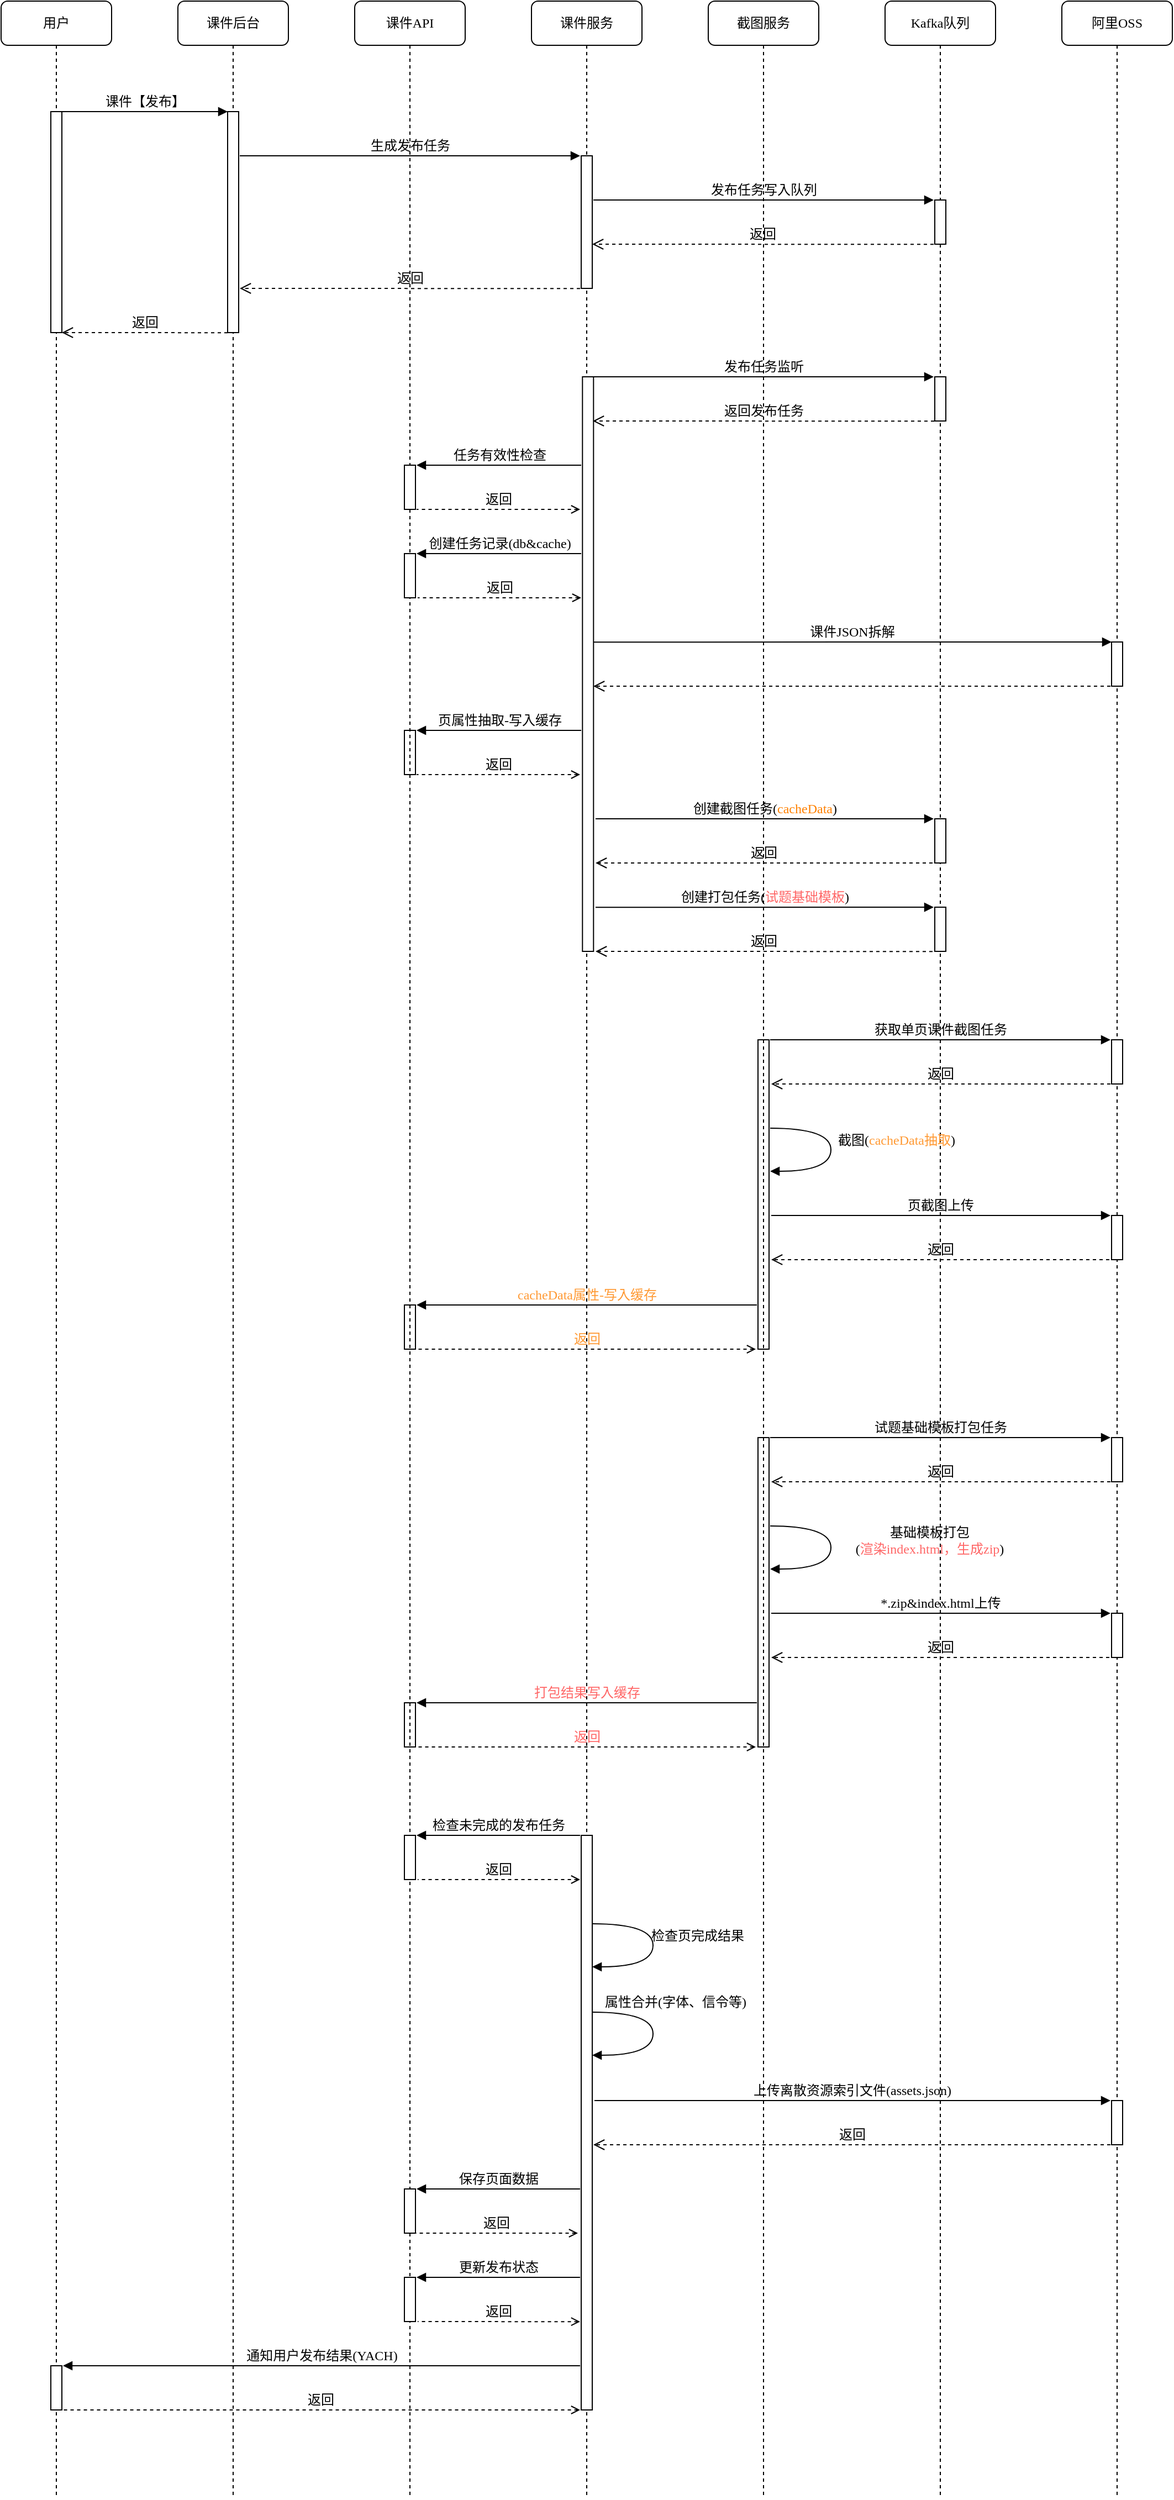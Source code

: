 <mxfile version="21.6.5" type="github">
  <diagram name="第 1 页" id="g4hASfduYWke274bOboM">
    <mxGraphModel dx="1105" dy="621" grid="1" gridSize="10" guides="1" tooltips="1" connect="1" arrows="1" fold="1" page="1" pageScale="1" pageWidth="827" pageHeight="1169" math="0" shadow="0">
      <root>
        <mxCell id="0" />
        <mxCell id="1" parent="0" />
        <mxCell id="hMmdUdfrd5lEpIEmNu8y-2" value="阿里OSS" style="shape=umlLifeline;perimeter=lifelinePerimeter;whiteSpace=wrap;html=1;container=1;collapsible=0;recursiveResize=0;outlineConnect=0;rounded=1;shadow=0;comic=0;labelBackgroundColor=none;strokeWidth=1;fontFamily=Verdana;fontSize=12;align=center;" vertex="1" parent="1">
          <mxGeometry x="1040" y="80" width="100" height="2260" as="geometry" />
        </mxCell>
        <mxCell id="hMmdUdfrd5lEpIEmNu8y-92" value="" style="html=1;points=[];perimeter=orthogonalPerimeter;rounded=0;shadow=0;comic=0;labelBackgroundColor=none;strokeWidth=1;fontFamily=Verdana;fontSize=12;align=center;" vertex="1" parent="hMmdUdfrd5lEpIEmNu8y-2">
          <mxGeometry x="45" y="1900" width="10" height="40" as="geometry" />
        </mxCell>
        <mxCell id="hMmdUdfrd5lEpIEmNu8y-4" value="Kafka队列" style="shape=umlLifeline;perimeter=lifelinePerimeter;whiteSpace=wrap;html=1;container=1;collapsible=0;recursiveResize=0;outlineConnect=0;rounded=1;shadow=0;comic=0;labelBackgroundColor=none;strokeWidth=1;fontFamily=Verdana;fontSize=12;align=center;" vertex="1" parent="1">
          <mxGeometry x="880" y="80" width="100" height="2260" as="geometry" />
        </mxCell>
        <mxCell id="hMmdUdfrd5lEpIEmNu8y-43" value="" style="html=1;points=[];perimeter=orthogonalPerimeter;rounded=0;shadow=0;comic=0;labelBackgroundColor=none;strokeWidth=1;fontFamily=Verdana;fontSize=12;align=center;" vertex="1" parent="hMmdUdfrd5lEpIEmNu8y-4">
          <mxGeometry x="45" y="180" width="10" height="40" as="geometry" />
        </mxCell>
        <mxCell id="hMmdUdfrd5lEpIEmNu8y-44" value="返回" style="html=1;verticalAlign=bottom;endArrow=open;dashed=1;endSize=8;labelBackgroundColor=none;fontFamily=Verdana;fontSize=12;edgeStyle=elbowEdgeStyle;elbow=vertical;" edge="1" parent="hMmdUdfrd5lEpIEmNu8y-4">
          <mxGeometry x="0.003" relative="1" as="geometry">
            <mxPoint x="-265" y="220" as="targetPoint" />
            <Array as="points" />
            <mxPoint x="44" y="220.13" as="sourcePoint" />
            <mxPoint as="offset" />
          </mxGeometry>
        </mxCell>
        <mxCell id="hMmdUdfrd5lEpIEmNu8y-46" value="" style="html=1;points=[];perimeter=orthogonalPerimeter;rounded=0;shadow=0;comic=0;labelBackgroundColor=none;strokeWidth=1;fontFamily=Verdana;fontSize=12;align=center;" vertex="1" parent="hMmdUdfrd5lEpIEmNu8y-4">
          <mxGeometry x="45" y="340" width="10" height="40" as="geometry" />
        </mxCell>
        <mxCell id="hMmdUdfrd5lEpIEmNu8y-19" value="" style="html=1;points=[];perimeter=orthogonalPerimeter;rounded=0;shadow=0;comic=0;labelBackgroundColor=none;strokeWidth=1;fontFamily=Verdana;fontSize=12;align=center;" vertex="1" parent="hMmdUdfrd5lEpIEmNu8y-4">
          <mxGeometry x="205" y="580" width="10" height="40" as="geometry" />
        </mxCell>
        <mxCell id="hMmdUdfrd5lEpIEmNu8y-59" value="" style="html=1;points=[];perimeter=orthogonalPerimeter;rounded=0;shadow=0;comic=0;labelBackgroundColor=none;strokeWidth=1;fontFamily=Verdana;fontSize=12;align=center;" vertex="1" parent="hMmdUdfrd5lEpIEmNu8y-4">
          <mxGeometry x="45" y="740" width="10" height="40" as="geometry" />
        </mxCell>
        <mxCell id="hMmdUdfrd5lEpIEmNu8y-63" value="" style="html=1;points=[];perimeter=orthogonalPerimeter;rounded=0;shadow=0;comic=0;labelBackgroundColor=none;strokeWidth=1;fontFamily=Verdana;fontSize=12;align=center;" vertex="1" parent="hMmdUdfrd5lEpIEmNu8y-4">
          <mxGeometry x="45" y="820" width="10" height="40" as="geometry" />
        </mxCell>
        <mxCell id="hMmdUdfrd5lEpIEmNu8y-56" value="" style="html=1;points=[];perimeter=orthogonalPerimeter;rounded=0;shadow=0;comic=0;labelBackgroundColor=none;strokeWidth=1;fontFamily=Verdana;fontSize=12;align=center;" vertex="1" parent="hMmdUdfrd5lEpIEmNu8y-4">
          <mxGeometry x="-435" y="660" width="10" height="40" as="geometry" />
        </mxCell>
        <mxCell id="hMmdUdfrd5lEpIEmNu8y-60" value="创建截图任务(&lt;font color=&quot;#ff8000&quot;&gt;cacheData&lt;/font&gt;)" style="html=1;verticalAlign=bottom;endArrow=block;labelBackgroundColor=none;fontFamily=Verdana;fontSize=12;edgeStyle=elbowEdgeStyle;elbow=vertical;" edge="1" parent="hMmdUdfrd5lEpIEmNu8y-4">
          <mxGeometry relative="1" as="geometry">
            <mxPoint x="-262" y="740" as="sourcePoint" />
            <mxPoint x="44" y="740" as="targetPoint" />
          </mxGeometry>
        </mxCell>
        <mxCell id="hMmdUdfrd5lEpIEmNu8y-61" value="返回" style="html=1;verticalAlign=bottom;endArrow=open;dashed=1;endSize=8;labelBackgroundColor=none;fontFamily=Verdana;fontSize=12;edgeStyle=elbowEdgeStyle;elbow=vertical;" edge="1" parent="hMmdUdfrd5lEpIEmNu8y-4">
          <mxGeometry x="0.003" relative="1" as="geometry">
            <mxPoint x="-262" y="780" as="targetPoint" />
            <Array as="points" />
            <mxPoint x="43" y="780" as="sourcePoint" />
            <mxPoint as="offset" />
          </mxGeometry>
        </mxCell>
        <mxCell id="hMmdUdfrd5lEpIEmNu8y-54" value="课件JSON拆解" style="html=1;verticalAlign=bottom;endArrow=block;labelBackgroundColor=none;fontFamily=Verdana;fontSize=12;edgeStyle=elbowEdgeStyle;elbow=vertical;" edge="1" parent="hMmdUdfrd5lEpIEmNu8y-4">
          <mxGeometry relative="1" as="geometry">
            <mxPoint x="-264" y="580.11" as="sourcePoint" />
            <mxPoint x="205" y="580" as="targetPoint" />
          </mxGeometry>
        </mxCell>
        <mxCell id="hMmdUdfrd5lEpIEmNu8y-55" value="" style="html=1;verticalAlign=bottom;endArrow=open;dashed=1;endSize=8;labelBackgroundColor=none;fontFamily=Verdana;fontSize=12;edgeStyle=elbowEdgeStyle;elbow=vertical;" edge="1" parent="hMmdUdfrd5lEpIEmNu8y-4">
          <mxGeometry x="0.003" relative="1" as="geometry">
            <mxPoint x="-264" y="620" as="targetPoint" />
            <Array as="points" />
            <mxPoint x="204" y="620" as="sourcePoint" />
            <mxPoint as="offset" />
          </mxGeometry>
        </mxCell>
        <mxCell id="hMmdUdfrd5lEpIEmNu8y-57" value="页属性抽取-写入缓存" style="html=1;verticalAlign=bottom;endArrow=none;labelBackgroundColor=none;fontFamily=Verdana;fontSize=12;edgeStyle=elbowEdgeStyle;elbow=vertical;entryX=-0.209;entryY=0;entryDx=0;entryDy=0;entryPerimeter=0;startArrow=block;startFill=1;endFill=0;" edge="1" parent="hMmdUdfrd5lEpIEmNu8y-4">
          <mxGeometry x="-0.002" relative="1" as="geometry">
            <mxPoint x="-424" y="660" as="sourcePoint" />
            <Array as="points">
              <mxPoint x="-367.5" y="660" />
              <mxPoint x="-357.5" y="720" />
              <mxPoint x="-317.5" y="730" />
              <mxPoint x="-337.5" y="690" />
              <mxPoint x="-417.5" y="580" />
            </Array>
            <mxPoint x="-275" y="660" as="targetPoint" />
            <mxPoint as="offset" />
          </mxGeometry>
        </mxCell>
        <mxCell id="hMmdUdfrd5lEpIEmNu8y-58" value="返回" style="html=1;verticalAlign=bottom;endArrow=none;dashed=1;endSize=8;labelBackgroundColor=none;fontFamily=Verdana;fontSize=12;edgeStyle=elbowEdgeStyle;elbow=vertical;startArrow=open;startFill=0;endFill=0;" edge="1" parent="hMmdUdfrd5lEpIEmNu8y-4">
          <mxGeometry x="0.003" relative="1" as="geometry">
            <mxPoint x="-424" y="700" as="targetPoint" />
            <Array as="points" />
            <mxPoint x="-276" y="700" as="sourcePoint" />
            <mxPoint as="offset" />
          </mxGeometry>
        </mxCell>
        <mxCell id="hMmdUdfrd5lEpIEmNu8y-64" value="创建打包任务(&lt;font color=&quot;#ff6666&quot;&gt;试题基础模板&lt;/font&gt;)" style="html=1;verticalAlign=bottom;endArrow=block;labelBackgroundColor=none;fontFamily=Verdana;fontSize=12;edgeStyle=elbowEdgeStyle;elbow=vertical;" edge="1" parent="hMmdUdfrd5lEpIEmNu8y-4">
          <mxGeometry relative="1" as="geometry">
            <mxPoint x="-262" y="820.11" as="sourcePoint" />
            <mxPoint x="44" y="820.11" as="targetPoint" />
          </mxGeometry>
        </mxCell>
        <mxCell id="hMmdUdfrd5lEpIEmNu8y-65" value="返回" style="html=1;verticalAlign=bottom;endArrow=open;dashed=1;endSize=8;labelBackgroundColor=none;fontFamily=Verdana;fontSize=12;edgeStyle=elbowEdgeStyle;elbow=vertical;" edge="1" parent="hMmdUdfrd5lEpIEmNu8y-4">
          <mxGeometry x="0.003" relative="1" as="geometry">
            <mxPoint x="-262" y="860.11" as="targetPoint" />
            <Array as="points" />
            <mxPoint x="43" y="860.11" as="sourcePoint" />
            <mxPoint as="offset" />
          </mxGeometry>
        </mxCell>
        <mxCell id="hMmdUdfrd5lEpIEmNu8y-3" value="" style="html=1;points=[];perimeter=orthogonalPerimeter;rounded=0;shadow=0;comic=0;labelBackgroundColor=none;strokeWidth=1;fontFamily=Verdana;fontSize=12;align=center;" vertex="1" parent="hMmdUdfrd5lEpIEmNu8y-4">
          <mxGeometry x="205" y="940" width="10" height="40" as="geometry" />
        </mxCell>
        <mxCell id="hMmdUdfrd5lEpIEmNu8y-6" value="" style="html=1;points=[];perimeter=orthogonalPerimeter;rounded=0;shadow=0;comic=0;labelBackgroundColor=none;strokeWidth=1;fontFamily=Verdana;fontSize=12;align=center;" vertex="1" parent="hMmdUdfrd5lEpIEmNu8y-4">
          <mxGeometry x="205" y="1099" width="10" height="40" as="geometry" />
        </mxCell>
        <mxCell id="hMmdUdfrd5lEpIEmNu8y-12" value="" style="html=1;points=[];perimeter=orthogonalPerimeter;rounded=0;shadow=0;comic=0;labelBackgroundColor=none;strokeWidth=1;fontFamily=Verdana;fontSize=12;align=center;" vertex="1" parent="hMmdUdfrd5lEpIEmNu8y-4">
          <mxGeometry x="-435" y="1180" width="10" height="40" as="geometry" />
        </mxCell>
        <mxCell id="hMmdUdfrd5lEpIEmNu8y-26" value="" style="html=1;points=[];perimeter=orthogonalPerimeter;rounded=0;shadow=0;comic=0;labelBackgroundColor=none;strokeWidth=1;fontFamily=Verdana;fontSize=12;align=center;" vertex="1" parent="hMmdUdfrd5lEpIEmNu8y-4">
          <mxGeometry x="-115" y="940" width="10" height="280" as="geometry" />
        </mxCell>
        <mxCell id="hMmdUdfrd5lEpIEmNu8y-32" value="获取单页课件截图任务" style="html=1;verticalAlign=bottom;endArrow=block;labelBackgroundColor=none;fontFamily=Verdana;fontSize=12;edgeStyle=elbowEdgeStyle;elbow=vertical;" edge="1" parent="hMmdUdfrd5lEpIEmNu8y-4">
          <mxGeometry x="-0.002" relative="1" as="geometry">
            <mxPoint x="-104" y="940" as="sourcePoint" />
            <Array as="points">
              <mxPoint x="-49" y="940" />
              <mxPoint x="-39" y="1000" />
              <mxPoint x="1" y="1010" />
              <mxPoint x="-19" y="970" />
              <mxPoint x="-99" y="860" />
            </Array>
            <mxPoint x="204" y="940" as="targetPoint" />
            <mxPoint as="offset" />
          </mxGeometry>
        </mxCell>
        <mxCell id="hMmdUdfrd5lEpIEmNu8y-33" value="返回" style="html=1;verticalAlign=bottom;endArrow=open;dashed=1;endSize=8;labelBackgroundColor=none;fontFamily=Verdana;fontSize=12;edgeStyle=elbowEdgeStyle;elbow=vertical;" edge="1" parent="hMmdUdfrd5lEpIEmNu8y-4">
          <mxGeometry x="0.003" relative="1" as="geometry">
            <mxPoint x="-103" y="980" as="targetPoint" />
            <Array as="points" />
            <mxPoint x="204" y="980" as="sourcePoint" />
            <mxPoint as="offset" />
          </mxGeometry>
        </mxCell>
        <mxCell id="hMmdUdfrd5lEpIEmNu8y-34" value="截图(&lt;font color=&quot;#ff9933&quot;&gt;cacheData抽取&lt;/font&gt;)" style="html=1;verticalAlign=bottom;endArrow=block;labelBackgroundColor=none;fontFamily=Verdana;fontSize=12;elbow=vertical;edgeStyle=orthogonalEdgeStyle;curved=1;exitX=1.038;exitY=0.345;exitPerimeter=0;entryX=1.027;entryY=0.831;entryDx=0;entryDy=0;entryPerimeter=0;" edge="1" parent="hMmdUdfrd5lEpIEmNu8y-4">
          <mxGeometry x="0.007" y="59" relative="1" as="geometry">
            <mxPoint x="-104" y="1020" as="sourcePoint" />
            <mxPoint x="-104" y="1059" as="targetPoint" />
            <Array as="points">
              <mxPoint x="-49" y="1020" />
              <mxPoint x="-49" y="1059" />
            </Array>
            <mxPoint as="offset" />
          </mxGeometry>
        </mxCell>
        <mxCell id="hMmdUdfrd5lEpIEmNu8y-35" value="页截图上传" style="html=1;verticalAlign=bottom;endArrow=block;labelBackgroundColor=none;fontFamily=Verdana;fontSize=12;edgeStyle=elbowEdgeStyle;elbow=vertical;" edge="1" parent="hMmdUdfrd5lEpIEmNu8y-4">
          <mxGeometry x="-0.002" relative="1" as="geometry">
            <mxPoint x="-103" y="1099" as="sourcePoint" />
            <Array as="points">
              <mxPoint x="-49.5" y="1099" />
              <mxPoint x="-39.5" y="1159" />
              <mxPoint x="0.5" y="1169" />
              <mxPoint x="-19.5" y="1129" />
              <mxPoint x="-99.5" y="1019" />
            </Array>
            <mxPoint x="204" y="1099" as="targetPoint" />
            <mxPoint as="offset" />
          </mxGeometry>
        </mxCell>
        <mxCell id="hMmdUdfrd5lEpIEmNu8y-36" value="返回" style="html=1;verticalAlign=bottom;endArrow=open;dashed=1;endSize=8;labelBackgroundColor=none;fontFamily=Verdana;fontSize=12;edgeStyle=elbowEdgeStyle;elbow=vertical;" edge="1" parent="hMmdUdfrd5lEpIEmNu8y-4">
          <mxGeometry x="0.003" relative="1" as="geometry">
            <mxPoint x="-103" y="1139" as="targetPoint" />
            <Array as="points" />
            <mxPoint x="203" y="1139" as="sourcePoint" />
            <mxPoint as="offset" />
          </mxGeometry>
        </mxCell>
        <mxCell id="hMmdUdfrd5lEpIEmNu8y-66" value="&lt;font color=&quot;#ff9933&quot;&gt;cacheData属性-写入缓存&lt;/font&gt;" style="html=1;verticalAlign=bottom;endArrow=none;labelBackgroundColor=none;fontFamily=Verdana;fontSize=12;edgeStyle=elbowEdgeStyle;elbow=vertical;entryX=-0.209;entryY=0;entryDx=0;entryDy=0;entryPerimeter=0;startArrow=block;startFill=1;endFill=0;" edge="1" parent="hMmdUdfrd5lEpIEmNu8y-4">
          <mxGeometry x="-0.002" relative="1" as="geometry">
            <mxPoint x="-424" y="1180" as="sourcePoint" />
            <Array as="points">
              <mxPoint x="-213.5" y="1180" />
              <mxPoint x="-203.5" y="1240" />
              <mxPoint x="-163.5" y="1250" />
              <mxPoint x="-183.5" y="1210" />
              <mxPoint x="-263.5" y="1100" />
            </Array>
            <mxPoint x="-116" y="1180" as="targetPoint" />
            <mxPoint as="offset" />
          </mxGeometry>
        </mxCell>
        <mxCell id="hMmdUdfrd5lEpIEmNu8y-67" value="&lt;font color=&quot;#ff9933&quot;&gt;返回&lt;/font&gt;" style="html=1;verticalAlign=bottom;endArrow=none;dashed=1;endSize=8;labelBackgroundColor=none;fontFamily=Verdana;fontSize=12;edgeStyle=elbowEdgeStyle;elbow=vertical;startArrow=open;startFill=0;endFill=0;" edge="1" parent="hMmdUdfrd5lEpIEmNu8y-4">
          <mxGeometry x="0.003" relative="1" as="geometry">
            <mxPoint x="-423" y="1220" as="targetPoint" />
            <Array as="points" />
            <mxPoint x="-117" y="1220" as="sourcePoint" />
            <mxPoint as="offset" />
          </mxGeometry>
        </mxCell>
        <mxCell id="hMmdUdfrd5lEpIEmNu8y-68" value="" style="html=1;points=[];perimeter=orthogonalPerimeter;rounded=0;shadow=0;comic=0;labelBackgroundColor=none;strokeWidth=1;fontFamily=Verdana;fontSize=12;align=center;" vertex="1" parent="hMmdUdfrd5lEpIEmNu8y-4">
          <mxGeometry x="205" y="1300" width="10" height="40" as="geometry" />
        </mxCell>
        <mxCell id="hMmdUdfrd5lEpIEmNu8y-69" value="" style="html=1;points=[];perimeter=orthogonalPerimeter;rounded=0;shadow=0;comic=0;labelBackgroundColor=none;strokeWidth=1;fontFamily=Verdana;fontSize=12;align=center;" vertex="1" parent="hMmdUdfrd5lEpIEmNu8y-4">
          <mxGeometry x="205" y="1459" width="10" height="40" as="geometry" />
        </mxCell>
        <mxCell id="hMmdUdfrd5lEpIEmNu8y-72" value="试题基础模板打包任务" style="html=1;verticalAlign=bottom;endArrow=block;labelBackgroundColor=none;fontFamily=Verdana;fontSize=12;edgeStyle=elbowEdgeStyle;elbow=vertical;" edge="1" parent="hMmdUdfrd5lEpIEmNu8y-4">
          <mxGeometry x="-0.002" relative="1" as="geometry">
            <mxPoint x="-104" y="1300" as="sourcePoint" />
            <Array as="points">
              <mxPoint x="-49" y="1300" />
              <mxPoint x="-39" y="1360" />
              <mxPoint x="1" y="1370" />
              <mxPoint x="-19" y="1330" />
              <mxPoint x="-99" y="1220" />
            </Array>
            <mxPoint x="204" y="1300" as="targetPoint" />
            <mxPoint as="offset" />
          </mxGeometry>
        </mxCell>
        <mxCell id="hMmdUdfrd5lEpIEmNu8y-73" value="返回" style="html=1;verticalAlign=bottom;endArrow=open;dashed=1;endSize=8;labelBackgroundColor=none;fontFamily=Verdana;fontSize=12;edgeStyle=elbowEdgeStyle;elbow=vertical;" edge="1" parent="hMmdUdfrd5lEpIEmNu8y-4">
          <mxGeometry x="0.003" relative="1" as="geometry">
            <mxPoint x="-103" y="1340" as="targetPoint" />
            <Array as="points" />
            <mxPoint x="204" y="1340" as="sourcePoint" />
            <mxPoint as="offset" />
          </mxGeometry>
        </mxCell>
        <mxCell id="hMmdUdfrd5lEpIEmNu8y-74" value="基础模板打包&lt;br&gt;(&lt;font color=&quot;#ff6666&quot;&gt;渲染index.html，生成zip&lt;/font&gt;)" style="html=1;verticalAlign=bottom;endArrow=block;labelBackgroundColor=none;fontFamily=Verdana;fontSize=12;elbow=vertical;edgeStyle=orthogonalEdgeStyle;curved=1;exitX=1.038;exitY=0.345;exitPerimeter=0;entryX=1.027;entryY=0.831;entryDx=0;entryDy=0;entryPerimeter=0;" edge="1" parent="hMmdUdfrd5lEpIEmNu8y-4">
          <mxGeometry x="0.141" y="89" relative="1" as="geometry">
            <mxPoint x="-104" y="1380" as="sourcePoint" />
            <mxPoint x="-104" y="1419" as="targetPoint" />
            <Array as="points">
              <mxPoint x="-49" y="1380" />
              <mxPoint x="-49" y="1419" />
            </Array>
            <mxPoint as="offset" />
          </mxGeometry>
        </mxCell>
        <mxCell id="hMmdUdfrd5lEpIEmNu8y-75" value="*.zip&amp;amp;index.html上传" style="html=1;verticalAlign=bottom;endArrow=block;labelBackgroundColor=none;fontFamily=Verdana;fontSize=12;edgeStyle=elbowEdgeStyle;elbow=vertical;" edge="1" parent="hMmdUdfrd5lEpIEmNu8y-4">
          <mxGeometry x="-0.002" relative="1" as="geometry">
            <mxPoint x="-103" y="1459" as="sourcePoint" />
            <Array as="points">
              <mxPoint x="-49.5" y="1459" />
              <mxPoint x="-39.5" y="1519" />
              <mxPoint x="0.5" y="1529" />
              <mxPoint x="-19.5" y="1489" />
              <mxPoint x="-99.5" y="1379" />
            </Array>
            <mxPoint x="204" y="1459" as="targetPoint" />
            <mxPoint as="offset" />
          </mxGeometry>
        </mxCell>
        <mxCell id="hMmdUdfrd5lEpIEmNu8y-76" value="返回" style="html=1;verticalAlign=bottom;endArrow=open;dashed=1;endSize=8;labelBackgroundColor=none;fontFamily=Verdana;fontSize=12;edgeStyle=elbowEdgeStyle;elbow=vertical;" edge="1" parent="hMmdUdfrd5lEpIEmNu8y-4">
          <mxGeometry x="0.003" relative="1" as="geometry">
            <mxPoint x="-103" y="1499" as="targetPoint" />
            <Array as="points" />
            <mxPoint x="203" y="1499" as="sourcePoint" />
            <mxPoint as="offset" />
          </mxGeometry>
        </mxCell>
        <mxCell id="hMmdUdfrd5lEpIEmNu8y-77" value="&lt;font color=&quot;#ff6666&quot;&gt;打包结果写入缓存&lt;/font&gt;" style="html=1;verticalAlign=bottom;endArrow=none;labelBackgroundColor=none;fontFamily=Verdana;fontSize=12;edgeStyle=elbowEdgeStyle;elbow=vertical;entryX=-0.209;entryY=0;entryDx=0;entryDy=0;entryPerimeter=0;startArrow=block;startFill=1;endFill=0;" edge="1" parent="hMmdUdfrd5lEpIEmNu8y-4">
          <mxGeometry x="-0.001" relative="1" as="geometry">
            <mxPoint x="-424" y="1540" as="sourcePoint" />
            <Array as="points">
              <mxPoint x="-213.5" y="1540" />
              <mxPoint x="-203.5" y="1600" />
              <mxPoint x="-163.5" y="1610" />
              <mxPoint x="-183.5" y="1570" />
              <mxPoint x="-263.5" y="1460" />
            </Array>
            <mxPoint x="-116" y="1540" as="targetPoint" />
            <mxPoint as="offset" />
          </mxGeometry>
        </mxCell>
        <mxCell id="hMmdUdfrd5lEpIEmNu8y-78" value="&lt;font color=&quot;#ff6666&quot;&gt;返回&lt;/font&gt;" style="html=1;verticalAlign=bottom;endArrow=none;dashed=1;endSize=8;labelBackgroundColor=none;fontFamily=Verdana;fontSize=12;edgeStyle=elbowEdgeStyle;elbow=vertical;startArrow=open;startFill=0;endFill=0;" edge="1" parent="hMmdUdfrd5lEpIEmNu8y-4">
          <mxGeometry x="0.003" relative="1" as="geometry">
            <mxPoint x="-423" y="1580" as="targetPoint" />
            <Array as="points" />
            <mxPoint x="-117" y="1580" as="sourcePoint" />
            <mxPoint as="offset" />
          </mxGeometry>
        </mxCell>
        <mxCell id="hMmdUdfrd5lEpIEmNu8y-70" value="" style="html=1;points=[];perimeter=orthogonalPerimeter;rounded=0;shadow=0;comic=0;labelBackgroundColor=none;strokeWidth=1;fontFamily=Verdana;fontSize=12;align=center;" vertex="1" parent="hMmdUdfrd5lEpIEmNu8y-4">
          <mxGeometry x="-435" y="1540" width="10" height="40" as="geometry" />
        </mxCell>
        <mxCell id="hMmdUdfrd5lEpIEmNu8y-71" value="" style="html=1;points=[];perimeter=orthogonalPerimeter;rounded=0;shadow=0;comic=0;labelBackgroundColor=none;strokeWidth=1;fontFamily=Verdana;fontSize=12;align=center;" vertex="1" parent="hMmdUdfrd5lEpIEmNu8y-4">
          <mxGeometry x="-115" y="1300" width="10" height="280" as="geometry" />
        </mxCell>
        <mxCell id="hMmdUdfrd5lEpIEmNu8y-7" value="课件后台" style="shape=umlLifeline;perimeter=lifelinePerimeter;whiteSpace=wrap;html=1;container=1;collapsible=0;recursiveResize=0;outlineConnect=0;rounded=1;shadow=0;comic=0;labelBackgroundColor=none;strokeWidth=1;fontFamily=Verdana;fontSize=12;align=center;" vertex="1" parent="1">
          <mxGeometry x="240" y="80" width="100" height="2260" as="geometry" />
        </mxCell>
        <mxCell id="hMmdUdfrd5lEpIEmNu8y-8" value="" style="html=1;points=[];perimeter=orthogonalPerimeter;rounded=0;shadow=0;comic=0;labelBackgroundColor=none;strokeWidth=1;fontFamily=Verdana;fontSize=12;align=center;" vertex="1" parent="hMmdUdfrd5lEpIEmNu8y-7">
          <mxGeometry x="45" y="100" width="10" height="200" as="geometry" />
        </mxCell>
        <mxCell id="hMmdUdfrd5lEpIEmNu8y-9" value="返回" style="html=1;verticalAlign=bottom;endArrow=open;dashed=1;endSize=8;labelBackgroundColor=none;fontFamily=Verdana;fontSize=12;edgeStyle=elbowEdgeStyle;elbow=vertical;" edge="1" parent="hMmdUdfrd5lEpIEmNu8y-7">
          <mxGeometry relative="1" as="geometry">
            <mxPoint x="-105" y="300.09" as="targetPoint" />
            <Array as="points" />
            <mxPoint x="45" y="300.09" as="sourcePoint" />
            <mxPoint as="offset" />
          </mxGeometry>
        </mxCell>
        <mxCell id="hMmdUdfrd5lEpIEmNu8y-101" value="通知用户发布结果(YACH)" style="html=1;verticalAlign=bottom;endArrow=none;labelBackgroundColor=none;fontFamily=Verdana;fontSize=12;edgeStyle=elbowEdgeStyle;elbow=vertical;startArrow=block;startFill=1;endFill=0;" edge="1" parent="hMmdUdfrd5lEpIEmNu8y-7">
          <mxGeometry x="-0.001" relative="1" as="geometry">
            <mxPoint x="-104" y="2140" as="sourcePoint" />
            <Array as="points">
              <mxPoint x="10" y="2140" />
              <mxPoint x="156.5" y="2210" />
              <mxPoint x="136.5" y="2170" />
              <mxPoint x="56.5" y="2060" />
            </Array>
            <mxPoint x="364" y="2140" as="targetPoint" />
            <mxPoint as="offset" />
          </mxGeometry>
        </mxCell>
        <mxCell id="hMmdUdfrd5lEpIEmNu8y-10" value="课件API" style="shape=umlLifeline;perimeter=lifelinePerimeter;whiteSpace=wrap;html=1;container=1;collapsible=0;recursiveResize=0;outlineConnect=0;rounded=1;shadow=0;comic=0;labelBackgroundColor=none;strokeWidth=1;fontFamily=Verdana;fontSize=12;align=center;" vertex="1" parent="1">
          <mxGeometry x="400" y="80" width="100" height="2260" as="geometry" />
        </mxCell>
        <mxCell id="hMmdUdfrd5lEpIEmNu8y-11" value="" style="html=1;points=[];perimeter=orthogonalPerimeter;rounded=0;shadow=0;comic=0;labelBackgroundColor=none;strokeWidth=1;fontFamily=Verdana;fontSize=12;align=center;" vertex="1" parent="hMmdUdfrd5lEpIEmNu8y-10">
          <mxGeometry x="45" y="420" width="10" height="40" as="geometry" />
        </mxCell>
        <mxCell id="hMmdUdfrd5lEpIEmNu8y-40" value="生成发布任务" style="html=1;verticalAlign=bottom;endArrow=block;labelBackgroundColor=none;fontFamily=Verdana;fontSize=12;edgeStyle=elbowEdgeStyle;elbow=vertical;" edge="1" parent="hMmdUdfrd5lEpIEmNu8y-10">
          <mxGeometry relative="1" as="geometry">
            <mxPoint x="-104" y="140" as="sourcePoint" />
            <mxPoint x="204" y="140" as="targetPoint" />
          </mxGeometry>
        </mxCell>
        <mxCell id="hMmdUdfrd5lEpIEmNu8y-79" value="" style="html=1;points=[];perimeter=orthogonalPerimeter;rounded=0;shadow=0;comic=0;labelBackgroundColor=none;strokeWidth=1;fontFamily=Verdana;fontSize=12;align=center;" vertex="1" parent="hMmdUdfrd5lEpIEmNu8y-10">
          <mxGeometry x="45" y="500" width="10" height="40" as="geometry" />
        </mxCell>
        <mxCell id="hMmdUdfrd5lEpIEmNu8y-83" value="" style="html=1;points=[];perimeter=orthogonalPerimeter;rounded=0;shadow=0;comic=0;labelBackgroundColor=none;strokeWidth=1;fontFamily=Verdana;fontSize=12;align=center;" vertex="1" parent="hMmdUdfrd5lEpIEmNu8y-10">
          <mxGeometry x="45" y="1660" width="10" height="40" as="geometry" />
        </mxCell>
        <mxCell id="hMmdUdfrd5lEpIEmNu8y-93" value="" style="html=1;points=[];perimeter=orthogonalPerimeter;rounded=0;shadow=0;comic=0;labelBackgroundColor=none;strokeWidth=1;fontFamily=Verdana;fontSize=12;align=center;" vertex="1" parent="hMmdUdfrd5lEpIEmNu8y-10">
          <mxGeometry x="45" y="1980" width="10" height="40" as="geometry" />
        </mxCell>
        <mxCell id="hMmdUdfrd5lEpIEmNu8y-96" value="" style="html=1;points=[];perimeter=orthogonalPerimeter;rounded=0;shadow=0;comic=0;labelBackgroundColor=none;strokeWidth=1;fontFamily=Verdana;fontSize=12;align=center;" vertex="1" parent="hMmdUdfrd5lEpIEmNu8y-10">
          <mxGeometry x="45" y="2060" width="10" height="40" as="geometry" />
        </mxCell>
        <mxCell id="hMmdUdfrd5lEpIEmNu8y-13" value="课件服务" style="shape=umlLifeline;perimeter=lifelinePerimeter;whiteSpace=wrap;html=1;container=1;collapsible=0;recursiveResize=0;outlineConnect=0;rounded=1;shadow=0;comic=0;labelBackgroundColor=none;strokeWidth=1;fontFamily=Verdana;fontSize=12;align=center;" vertex="1" parent="1">
          <mxGeometry x="560" y="80" width="100" height="2260" as="geometry" />
        </mxCell>
        <mxCell id="hMmdUdfrd5lEpIEmNu8y-16" value="" style="html=1;points=[];perimeter=orthogonalPerimeter;rounded=0;shadow=0;comic=0;labelBackgroundColor=none;strokeWidth=1;fontFamily=Verdana;fontSize=12;align=center;" vertex="1" parent="hMmdUdfrd5lEpIEmNu8y-13">
          <mxGeometry x="46.15" y="340" width="10" height="520" as="geometry" />
        </mxCell>
        <mxCell id="hMmdUdfrd5lEpIEmNu8y-41" value="" style="html=1;points=[];perimeter=orthogonalPerimeter;rounded=0;shadow=0;comic=0;labelBackgroundColor=none;strokeWidth=1;fontFamily=Verdana;fontSize=12;align=center;" vertex="1" parent="hMmdUdfrd5lEpIEmNu8y-13">
          <mxGeometry x="45" y="140" width="10" height="120" as="geometry" />
        </mxCell>
        <mxCell id="hMmdUdfrd5lEpIEmNu8y-45" value="返回" style="html=1;verticalAlign=bottom;endArrow=open;dashed=1;endSize=8;labelBackgroundColor=none;fontFamily=Verdana;fontSize=12;edgeStyle=elbowEdgeStyle;elbow=vertical;" edge="1" parent="hMmdUdfrd5lEpIEmNu8y-13">
          <mxGeometry x="0.003" relative="1" as="geometry">
            <mxPoint x="-264" y="260" as="targetPoint" />
            <Array as="points" />
            <mxPoint x="44" y="260.13" as="sourcePoint" />
            <mxPoint as="offset" />
          </mxGeometry>
        </mxCell>
        <mxCell id="hMmdUdfrd5lEpIEmNu8y-52" value="任务有效性检查" style="html=1;verticalAlign=bottom;endArrow=none;labelBackgroundColor=none;fontFamily=Verdana;fontSize=12;edgeStyle=elbowEdgeStyle;elbow=vertical;entryX=-0.209;entryY=0;entryDx=0;entryDy=0;entryPerimeter=0;startArrow=block;startFill=1;endFill=0;" edge="1" parent="hMmdUdfrd5lEpIEmNu8y-13">
          <mxGeometry x="-0.002" relative="1" as="geometry">
            <mxPoint x="-104" y="420" as="sourcePoint" />
            <Array as="points">
              <mxPoint x="-47.5" y="420" />
              <mxPoint x="-37.5" y="480" />
              <mxPoint x="2.5" y="490" />
              <mxPoint x="-17.5" y="450" />
              <mxPoint x="-97.5" y="340" />
            </Array>
            <mxPoint x="45" y="420" as="targetPoint" />
            <mxPoint as="offset" />
          </mxGeometry>
        </mxCell>
        <mxCell id="hMmdUdfrd5lEpIEmNu8y-53" value="返回" style="html=1;verticalAlign=bottom;endArrow=none;dashed=1;endSize=8;labelBackgroundColor=none;fontFamily=Verdana;fontSize=12;edgeStyle=elbowEdgeStyle;elbow=vertical;startArrow=open;startFill=0;endFill=0;" edge="1" parent="hMmdUdfrd5lEpIEmNu8y-13">
          <mxGeometry x="0.003" relative="1" as="geometry">
            <mxPoint x="-104" y="460" as="targetPoint" />
            <Array as="points" />
            <mxPoint x="44" y="460" as="sourcePoint" />
            <mxPoint as="offset" />
          </mxGeometry>
        </mxCell>
        <mxCell id="hMmdUdfrd5lEpIEmNu8y-80" value="创建任务记录(db&amp;amp;cache)" style="html=1;verticalAlign=bottom;endArrow=none;labelBackgroundColor=none;fontFamily=Verdana;fontSize=12;edgeStyle=elbowEdgeStyle;elbow=vertical;entryX=-0.209;entryY=0;entryDx=0;entryDy=0;entryPerimeter=0;startArrow=block;startFill=1;endFill=0;" edge="1" parent="hMmdUdfrd5lEpIEmNu8y-13">
          <mxGeometry x="-0.002" relative="1" as="geometry">
            <mxPoint x="-104" y="500" as="sourcePoint" />
            <Array as="points">
              <mxPoint x="-47.5" y="500" />
              <mxPoint x="-37.5" y="560" />
              <mxPoint x="2.5" y="570" />
              <mxPoint x="-17.5" y="530" />
              <mxPoint x="-97.5" y="420" />
            </Array>
            <mxPoint x="45" y="500" as="targetPoint" />
            <mxPoint as="offset" />
          </mxGeometry>
        </mxCell>
        <mxCell id="hMmdUdfrd5lEpIEmNu8y-81" value="返回" style="html=1;verticalAlign=bottom;endArrow=none;dashed=1;endSize=8;labelBackgroundColor=none;fontFamily=Verdana;fontSize=12;edgeStyle=elbowEdgeStyle;elbow=vertical;startArrow=open;startFill=0;endFill=0;" edge="1" parent="hMmdUdfrd5lEpIEmNu8y-13">
          <mxGeometry x="0.003" relative="1" as="geometry">
            <mxPoint x="-103" y="540" as="targetPoint" />
            <Array as="points" />
            <mxPoint x="45" y="540" as="sourcePoint" />
            <mxPoint as="offset" />
          </mxGeometry>
        </mxCell>
        <mxCell id="hMmdUdfrd5lEpIEmNu8y-82" value="" style="html=1;points=[];perimeter=orthogonalPerimeter;rounded=0;shadow=0;comic=0;labelBackgroundColor=none;strokeWidth=1;fontFamily=Verdana;fontSize=12;align=center;" vertex="1" parent="hMmdUdfrd5lEpIEmNu8y-13">
          <mxGeometry x="45" y="1660" width="10" height="520" as="geometry" />
        </mxCell>
        <mxCell id="hMmdUdfrd5lEpIEmNu8y-86" value="返回" style="html=1;verticalAlign=bottom;endArrow=none;dashed=1;endSize=8;labelBackgroundColor=none;fontFamily=Verdana;fontSize=12;edgeStyle=elbowEdgeStyle;elbow=vertical;startArrow=open;startFill=0;endFill=0;" edge="1" parent="hMmdUdfrd5lEpIEmNu8y-13">
          <mxGeometry x="0.003" relative="1" as="geometry">
            <mxPoint x="-103" y="1700.12" as="targetPoint" />
            <Array as="points" />
            <mxPoint x="44" y="1700" as="sourcePoint" />
            <mxPoint as="offset" />
          </mxGeometry>
        </mxCell>
        <mxCell id="hMmdUdfrd5lEpIEmNu8y-88" value="属性合并(字体、信令等)" style="html=1;verticalAlign=bottom;endArrow=block;labelBackgroundColor=none;fontFamily=Verdana;fontSize=12;elbow=vertical;edgeStyle=orthogonalEdgeStyle;curved=1;exitX=1.038;exitY=0.345;exitPerimeter=0;entryX=1.027;entryY=0.831;entryDx=0;entryDy=0;entryPerimeter=0;" edge="1" parent="hMmdUdfrd5lEpIEmNu8y-13">
          <mxGeometry x="-0.262" y="20" relative="1" as="geometry">
            <mxPoint x="55" y="1820" as="sourcePoint" />
            <mxPoint x="55" y="1859" as="targetPoint" />
            <Array as="points">
              <mxPoint x="110" y="1820" />
              <mxPoint x="110" y="1859" />
            </Array>
            <mxPoint as="offset" />
          </mxGeometry>
        </mxCell>
        <mxCell id="hMmdUdfrd5lEpIEmNu8y-23" value="用户" style="shape=umlLifeline;perimeter=lifelinePerimeter;whiteSpace=wrap;html=1;container=1;collapsible=0;recursiveResize=0;outlineConnect=0;rounded=1;shadow=0;comic=0;labelBackgroundColor=none;strokeWidth=1;fontFamily=Verdana;fontSize=12;align=center;" vertex="1" parent="1">
          <mxGeometry x="80" y="80" width="100" height="2260" as="geometry" />
        </mxCell>
        <mxCell id="hMmdUdfrd5lEpIEmNu8y-24" value="" style="html=1;points=[];perimeter=orthogonalPerimeter;rounded=0;shadow=0;comic=0;labelBackgroundColor=none;strokeWidth=1;fontFamily=Verdana;fontSize=12;align=center;" vertex="1" parent="hMmdUdfrd5lEpIEmNu8y-23">
          <mxGeometry x="45" y="100" width="10" height="200" as="geometry" />
        </mxCell>
        <mxCell id="hMmdUdfrd5lEpIEmNu8y-99" value="" style="html=1;points=[];perimeter=orthogonalPerimeter;rounded=0;shadow=0;comic=0;labelBackgroundColor=none;strokeWidth=1;fontFamily=Verdana;fontSize=12;align=center;" vertex="1" parent="hMmdUdfrd5lEpIEmNu8y-23">
          <mxGeometry x="45" y="2140" width="10" height="40" as="geometry" />
        </mxCell>
        <mxCell id="hMmdUdfrd5lEpIEmNu8y-25" value="截图服务" style="shape=umlLifeline;perimeter=lifelinePerimeter;whiteSpace=wrap;html=1;container=1;collapsible=0;recursiveResize=0;outlineConnect=0;rounded=1;shadow=0;comic=0;labelBackgroundColor=none;strokeWidth=1;fontFamily=Verdana;fontSize=12;align=center;" vertex="1" parent="1">
          <mxGeometry x="720" y="80" width="100" height="2260" as="geometry" />
        </mxCell>
        <mxCell id="hMmdUdfrd5lEpIEmNu8y-27" value="课件【发布】" style="html=1;verticalAlign=bottom;endArrow=block;entryX=0;entryY=0;labelBackgroundColor=none;fontFamily=Verdana;fontSize=12;edgeStyle=elbowEdgeStyle;elbow=vertical;" edge="1" parent="1" source="hMmdUdfrd5lEpIEmNu8y-24" target="hMmdUdfrd5lEpIEmNu8y-8">
          <mxGeometry relative="1" as="geometry">
            <mxPoint x="220" y="190" as="sourcePoint" />
          </mxGeometry>
        </mxCell>
        <mxCell id="hMmdUdfrd5lEpIEmNu8y-42" value="发布任务写入队列" style="html=1;verticalAlign=bottom;endArrow=block;labelBackgroundColor=none;fontFamily=Verdana;fontSize=12;edgeStyle=elbowEdgeStyle;elbow=vertical;" edge="1" parent="1">
          <mxGeometry relative="1" as="geometry">
            <mxPoint x="616" y="260" as="sourcePoint" />
            <mxPoint x="924" y="260" as="targetPoint" />
          </mxGeometry>
        </mxCell>
        <mxCell id="hMmdUdfrd5lEpIEmNu8y-47" value="发布任务监听" style="html=1;verticalAlign=bottom;endArrow=block;labelBackgroundColor=none;fontFamily=Verdana;fontSize=12;edgeStyle=elbowEdgeStyle;elbow=vertical;" edge="1" parent="1">
          <mxGeometry relative="1" as="geometry">
            <mxPoint x="616" y="420" as="sourcePoint" />
            <mxPoint x="924" y="420" as="targetPoint" />
          </mxGeometry>
        </mxCell>
        <mxCell id="hMmdUdfrd5lEpIEmNu8y-48" value="返回发布任务" style="html=1;verticalAlign=bottom;endArrow=open;dashed=1;endSize=8;labelBackgroundColor=none;fontFamily=Verdana;fontSize=12;edgeStyle=elbowEdgeStyle;elbow=vertical;" edge="1" parent="1">
          <mxGeometry x="0.003" relative="1" as="geometry">
            <mxPoint x="615.5" y="460" as="targetPoint" />
            <Array as="points" />
            <mxPoint x="924.5" y="460.13" as="sourcePoint" />
            <mxPoint as="offset" />
          </mxGeometry>
        </mxCell>
        <mxCell id="hMmdUdfrd5lEpIEmNu8y-85" value="检查未完成的发布任务" style="html=1;verticalAlign=bottom;endArrow=none;labelBackgroundColor=none;fontFamily=Verdana;fontSize=12;edgeStyle=elbowEdgeStyle;elbow=vertical;startArrow=block;startFill=1;endFill=0;" edge="1" parent="1">
          <mxGeometry x="-0.001" relative="1" as="geometry">
            <mxPoint x="456" y="1740" as="sourcePoint" />
            <Array as="points">
              <mxPoint x="570" y="1740" />
              <mxPoint x="716.5" y="1810" />
              <mxPoint x="696.5" y="1770" />
              <mxPoint x="616.5" y="1660" />
            </Array>
            <mxPoint x="604" y="1740" as="targetPoint" />
            <mxPoint as="offset" />
          </mxGeometry>
        </mxCell>
        <mxCell id="hMmdUdfrd5lEpIEmNu8y-87" value="检查页完成结果" style="html=1;verticalAlign=bottom;endArrow=block;labelBackgroundColor=none;fontFamily=Verdana;fontSize=12;elbow=vertical;edgeStyle=orthogonalEdgeStyle;curved=1;exitX=1.038;exitY=0.345;exitPerimeter=0;entryX=1.027;entryY=0.831;entryDx=0;entryDy=0;entryPerimeter=0;" edge="1" parent="1">
          <mxGeometry x="0.006" y="40" relative="1" as="geometry">
            <mxPoint x="615" y="1820" as="sourcePoint" />
            <mxPoint x="615" y="1859" as="targetPoint" />
            <Array as="points">
              <mxPoint x="670" y="1820" />
              <mxPoint x="670" y="1859" />
            </Array>
            <mxPoint as="offset" />
          </mxGeometry>
        </mxCell>
        <mxCell id="hMmdUdfrd5lEpIEmNu8y-90" value="上传离散资源索引文件(assets.json)" style="html=1;verticalAlign=bottom;endArrow=block;labelBackgroundColor=none;fontFamily=Verdana;fontSize=12;edgeStyle=elbowEdgeStyle;elbow=vertical;" edge="1" parent="1">
          <mxGeometry x="-0.002" relative="1" as="geometry">
            <mxPoint x="617" y="1980" as="sourcePoint" />
            <Array as="points">
              <mxPoint x="670" y="1980" />
              <mxPoint x="680" y="2040" />
              <mxPoint x="720" y="2050" />
              <mxPoint x="700" y="2010" />
              <mxPoint x="620" y="1900" />
            </Array>
            <mxPoint x="1084" y="1980" as="targetPoint" />
            <mxPoint as="offset" />
          </mxGeometry>
        </mxCell>
        <mxCell id="hMmdUdfrd5lEpIEmNu8y-91" value="返回" style="html=1;verticalAlign=bottom;endArrow=open;dashed=1;endSize=8;labelBackgroundColor=none;fontFamily=Verdana;fontSize=12;edgeStyle=elbowEdgeStyle;elbow=vertical;" edge="1" parent="1">
          <mxGeometry x="0.003" relative="1" as="geometry">
            <mxPoint x="616" y="2020" as="targetPoint" />
            <Array as="points" />
            <mxPoint x="1084" y="2020" as="sourcePoint" />
            <mxPoint as="offset" />
          </mxGeometry>
        </mxCell>
        <mxCell id="hMmdUdfrd5lEpIEmNu8y-94" value="返回" style="html=1;verticalAlign=bottom;endArrow=none;dashed=1;endSize=8;labelBackgroundColor=none;fontFamily=Verdana;fontSize=12;edgeStyle=elbowEdgeStyle;elbow=vertical;startArrow=open;startFill=0;endFill=0;" edge="1" parent="1">
          <mxGeometry x="0.003" relative="1" as="geometry">
            <mxPoint x="455" y="2100.12" as="targetPoint" />
            <Array as="points" />
            <mxPoint x="602" y="2100" as="sourcePoint" />
            <mxPoint as="offset" />
          </mxGeometry>
        </mxCell>
        <mxCell id="hMmdUdfrd5lEpIEmNu8y-95" value="保存页面数据" style="html=1;verticalAlign=bottom;endArrow=none;labelBackgroundColor=none;fontFamily=Verdana;fontSize=12;edgeStyle=elbowEdgeStyle;elbow=vertical;startArrow=block;startFill=1;endFill=0;" edge="1" parent="1">
          <mxGeometry x="-0.001" relative="1" as="geometry">
            <mxPoint x="456" y="2060" as="sourcePoint" />
            <Array as="points">
              <mxPoint x="570" y="2060" />
              <mxPoint x="716.5" y="2130" />
              <mxPoint x="696.5" y="2090" />
              <mxPoint x="616.5" y="1980" />
            </Array>
            <mxPoint x="604" y="2060" as="targetPoint" />
            <mxPoint as="offset" />
          </mxGeometry>
        </mxCell>
        <mxCell id="hMmdUdfrd5lEpIEmNu8y-97" value="返回" style="html=1;verticalAlign=bottom;endArrow=none;dashed=1;endSize=8;labelBackgroundColor=none;fontFamily=Verdana;fontSize=12;edgeStyle=elbowEdgeStyle;elbow=vertical;startArrow=open;startFill=0;endFill=0;" edge="1" parent="1">
          <mxGeometry x="0.003" relative="1" as="geometry">
            <mxPoint x="457" y="2180.24" as="targetPoint" />
            <Array as="points" />
            <mxPoint x="604" y="2180.12" as="sourcePoint" />
            <mxPoint as="offset" />
          </mxGeometry>
        </mxCell>
        <mxCell id="hMmdUdfrd5lEpIEmNu8y-98" value="更新发布状态" style="html=1;verticalAlign=bottom;endArrow=none;labelBackgroundColor=none;fontFamily=Verdana;fontSize=12;edgeStyle=elbowEdgeStyle;elbow=vertical;startArrow=block;startFill=1;endFill=0;" edge="1" parent="1">
          <mxGeometry x="-0.001" relative="1" as="geometry">
            <mxPoint x="456" y="2140" as="sourcePoint" />
            <Array as="points">
              <mxPoint x="570" y="2140" />
              <mxPoint x="716.5" y="2210" />
              <mxPoint x="696.5" y="2170" />
              <mxPoint x="616.5" y="2060" />
            </Array>
            <mxPoint x="604" y="2140" as="targetPoint" />
            <mxPoint as="offset" />
          </mxGeometry>
        </mxCell>
        <mxCell id="hMmdUdfrd5lEpIEmNu8y-100" value="返回" style="html=1;verticalAlign=bottom;endArrow=none;dashed=1;endSize=8;labelBackgroundColor=none;fontFamily=Verdana;fontSize=12;edgeStyle=elbowEdgeStyle;elbow=vertical;startArrow=open;startFill=0;endFill=0;" edge="1" parent="1">
          <mxGeometry x="0.003" relative="1" as="geometry">
            <mxPoint x="136" y="2260.12" as="targetPoint" />
            <Array as="points" />
            <mxPoint x="604" y="2260" as="sourcePoint" />
            <mxPoint as="offset" />
          </mxGeometry>
        </mxCell>
      </root>
    </mxGraphModel>
  </diagram>
</mxfile>
